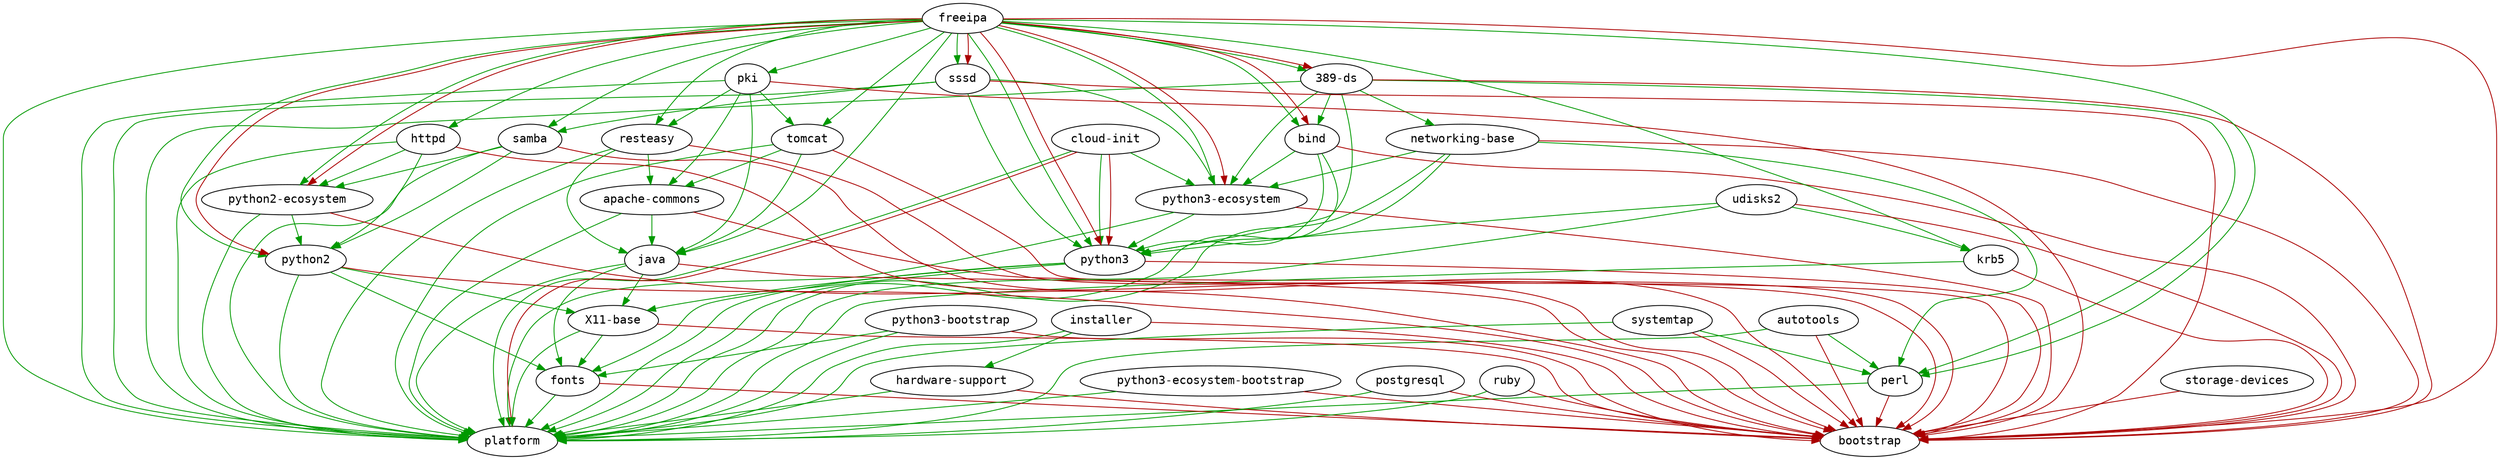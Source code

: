digraph G {
  node [fontname=monospace];
  "389-ds" -> "platform" [color="#009900"];
  "389-ds" -> "networking-base" [color="#009900"];
  "389-ds" -> "perl" [color="#009900"];
  "389-ds" -> "python3" [color="#009900"];
  "389-ds" -> "python3-ecosystem" [color="#009900"];
  "389-ds" -> "bind" [color="#009900"];
  "389-ds" -> "bootstrap" [color="#aa0000"];
  "apache-commons" -> "platform" [color="#009900"];
  "apache-commons" -> "java" [color="#009900"];
  "apache-commons" -> "bootstrap" [color="#aa0000"];
  "autotools" -> "platform" [color="#009900"];
  "autotools" -> "perl" [color="#009900"];
  "autotools" -> "bootstrap" [color="#aa0000"];
  "bind" -> "platform" [color="#009900"];
  "bind" -> "python3" [color="#009900"];
  "bind" -> "python3-ecosystem" [color="#009900"];
  "bind" -> "bootstrap" [color="#aa0000"];
  "cloud-init" -> "platform" [color="#009900"];
  "cloud-init" -> "python3" [color="#009900"];
  "cloud-init" -> "python3-ecosystem" [color="#009900"];
  "cloud-init" -> "platform" [color="#aa0000"];
  "cloud-init" -> "python3" [color="#aa0000"];
  "fonts" -> "platform" [color="#009900"];
  "fonts" -> "bootstrap" [color="#aa0000"];
  "freeipa" -> "platform" [color="#009900"];
  "freeipa" -> "java" [color="#009900"];
  "freeipa" -> "perl" [color="#009900"];
  "freeipa" -> "389-ds" [color="#009900"];
  "freeipa" -> "bind" [color="#009900"];
  "freeipa" -> "krb5" [color="#009900"];
  "freeipa" -> "sssd" [color="#009900"];
  "freeipa" -> "samba" [color="#009900"];
  "freeipa" -> "pki" [color="#009900"];
  "freeipa" -> "tomcat" [color="#009900"];
  "freeipa" -> "resteasy" [color="#009900"];
  "freeipa" -> "httpd" [color="#009900"];
  "freeipa" -> "python2" [color="#009900"];
  "freeipa" -> "python2-ecosystem" [color="#009900"];
  "freeipa" -> "python3" [color="#009900"];
  "freeipa" -> "python3-ecosystem" [color="#009900"];
  "freeipa" -> "bootstrap" [color="#aa0000"];
  "freeipa" -> "389-ds" [color="#aa0000"];
  "freeipa" -> "bind" [color="#aa0000"];
  "freeipa" -> "sssd" [color="#aa0000"];
  "freeipa" -> "python2" [color="#aa0000"];
  "freeipa" -> "python2-ecosystem" [color="#aa0000"];
  "freeipa" -> "python3" [color="#aa0000"];
  "freeipa" -> "python3-ecosystem" [color="#aa0000"];
  "hardware-support" -> "platform" [color="#009900"];
  "hardware-support" -> "bootstrap" [color="#aa0000"];
  "httpd" -> "platform" [color="#009900"];
  "httpd" -> "python2" [color="#009900"];
  "httpd" -> "python2-ecosystem" [color="#009900"];
  "httpd" -> "bootstrap" [color="#aa0000"];
  "installer" -> "platform" [color="#009900"];
  "installer" -> "hardware-support" [color="#009900"];
  "installer" -> "bootstrap" [color="#aa0000"];
  "java" -> "platform" [color="#009900"];
  "java" -> "fonts" [color="#009900"];
  "java" -> "X11-base" [color="#009900"];
  "java" -> "bootstrap" [color="#aa0000"];
  "krb5" -> "platform" [color="#009900"];
  "krb5" -> "bootstrap" [color="#aa0000"];
  "networking-base" -> "platform" [color="#009900"];
  "networking-base" -> "perl" [color="#009900"];
  "networking-base" -> "python3" [color="#009900"];
  "networking-base" -> "python3-ecosystem" [color="#009900"];
  "networking-base" -> "bootstrap" [color="#aa0000"];
  "perl" -> "platform" [color="#009900"];
  "perl" -> "bootstrap" [color="#aa0000"];
  "pki" -> "platform" [color="#009900"];
  "pki" -> "java" [color="#009900"];
  "pki" -> "tomcat" [color="#009900"];
  "pki" -> "resteasy" [color="#009900"];
  "pki" -> "apache-commons" [color="#009900"];
  "pki" -> "bootstrap" [color="#aa0000"];
  "postgresql" -> "platform" [color="#009900"];
  "postgresql" -> "bootstrap" [color="#aa0000"];
  "python2" -> "platform" [color="#009900"];
  "python2" -> "fonts" [color="#009900"];
  "python2" -> "X11-base" [color="#009900"];
  "python2" -> "bootstrap" [color="#aa0000"];
  "python2-ecosystem" -> "platform" [color="#009900"];
  "python2-ecosystem" -> "python2" [color="#009900"];
  "python2-ecosystem" -> "bootstrap" [color="#aa0000"];
  "python3" -> "platform" [color="#009900"];
  "python3" -> "fonts" [color="#009900"];
  "python3" -> "X11-base" [color="#009900"];
  "python3" -> "bootstrap" [color="#aa0000"];
  "python3-bootstrap" -> "platform" [color="#009900"];
  "python3-bootstrap" -> "fonts" [color="#009900"];
  "python3-bootstrap" -> "bootstrap" [color="#aa0000"];
  "python3-ecosystem" -> "platform" [color="#009900"];
  "python3-ecosystem" -> "python3" [color="#009900"];
  "python3-ecosystem" -> "bootstrap" [color="#aa0000"];
  "python3-ecosystem-bootstrap" -> "platform" [color="#009900"];
  "python3-ecosystem-bootstrap" -> "bootstrap" [color="#aa0000"];
  "resteasy" -> "platform" [color="#009900"];
  "resteasy" -> "java" [color="#009900"];
  "resteasy" -> "apache-commons" [color="#009900"];
  "resteasy" -> "bootstrap" [color="#aa0000"];
  "ruby" -> "platform" [color="#009900"];
  "ruby" -> "bootstrap" [color="#aa0000"];
  "samba" -> "platform" [color="#009900"];
  "samba" -> "python2" [color="#009900"];
  "samba" -> "python2-ecosystem" [color="#009900"];
  "samba" -> "bootstrap" [color="#aa0000"];
  "sssd" -> "platform" [color="#009900"];
  "sssd" -> "samba" [color="#009900"];
  "sssd" -> "python3" [color="#009900"];
  "sssd" -> "python3-ecosystem" [color="#009900"];
  "sssd" -> "bootstrap" [color="#aa0000"];
  "storage-devices" -> "bootstrap" [color="#aa0000"];
  "systemtap" -> "platform" [color="#009900"];
  "systemtap" -> "perl" [color="#009900"];
  "systemtap" -> "bootstrap" [color="#aa0000"];
  "tomcat" -> "platform" [color="#009900"];
  "tomcat" -> "java" [color="#009900"];
  "tomcat" -> "apache-commons" [color="#009900"];
  "tomcat" -> "bootstrap" [color="#aa0000"];
  "udisks2" -> "platform" [color="#009900"];
  "udisks2" -> "krb5" [color="#009900"];
  "udisks2" -> "python3" [color="#009900"];
  "udisks2" -> "bootstrap" [color="#aa0000"];
  "X11-base" -> "platform" [color="#009900"];
  "X11-base" -> "fonts" [color="#009900"];
  "X11-base" -> "bootstrap" [color="#aa0000"];
}
